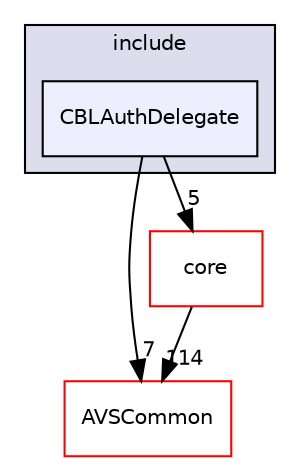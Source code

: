 digraph "/workplace/avs-device-sdk/SampleApp/Authorization/CBLAuthDelegate/include/CBLAuthDelegate" {
  compound=true
  node [ fontsize="10", fontname="Helvetica"];
  edge [ labelfontsize="10", labelfontname="Helvetica"];
  subgraph clusterdir_9dd8d0f9a49957230a9490745c7e4f43 {
    graph [ bgcolor="#ddddee", pencolor="black", label="include" fontname="Helvetica", fontsize="10", URL="dir_9dd8d0f9a49957230a9490745c7e4f43.html"]
  dir_be1d93f3c47bfa6e8af1e657ecd75a30 [shape=box, label="CBLAuthDelegate", style="filled", fillcolor="#eeeeff", pencolor="black", URL="dir_be1d93f3c47bfa6e8af1e657ecd75a30.html"];
  }
  dir_13e65effb2bde530b17b3d5eefcd0266 [shape=box label="AVSCommon" fillcolor="white" style="filled" color="red" URL="dir_13e65effb2bde530b17b3d5eefcd0266.html"];
  dir_4270bfced15e0e73154b13468c7c9ad9 [shape=box label="core" fillcolor="white" style="filled" color="red" URL="dir_4270bfced15e0e73154b13468c7c9ad9.html"];
  dir_4270bfced15e0e73154b13468c7c9ad9->dir_13e65effb2bde530b17b3d5eefcd0266 [headlabel="114", labeldistance=1.5 headhref="dir_000528_000017.html"];
  dir_be1d93f3c47bfa6e8af1e657ecd75a30->dir_13e65effb2bde530b17b3d5eefcd0266 [headlabel="7", labeldistance=1.5 headhref="dir_000702_000017.html"];
  dir_be1d93f3c47bfa6e8af1e657ecd75a30->dir_4270bfced15e0e73154b13468c7c9ad9 [headlabel="5", labeldistance=1.5 headhref="dir_000702_000528.html"];
}
